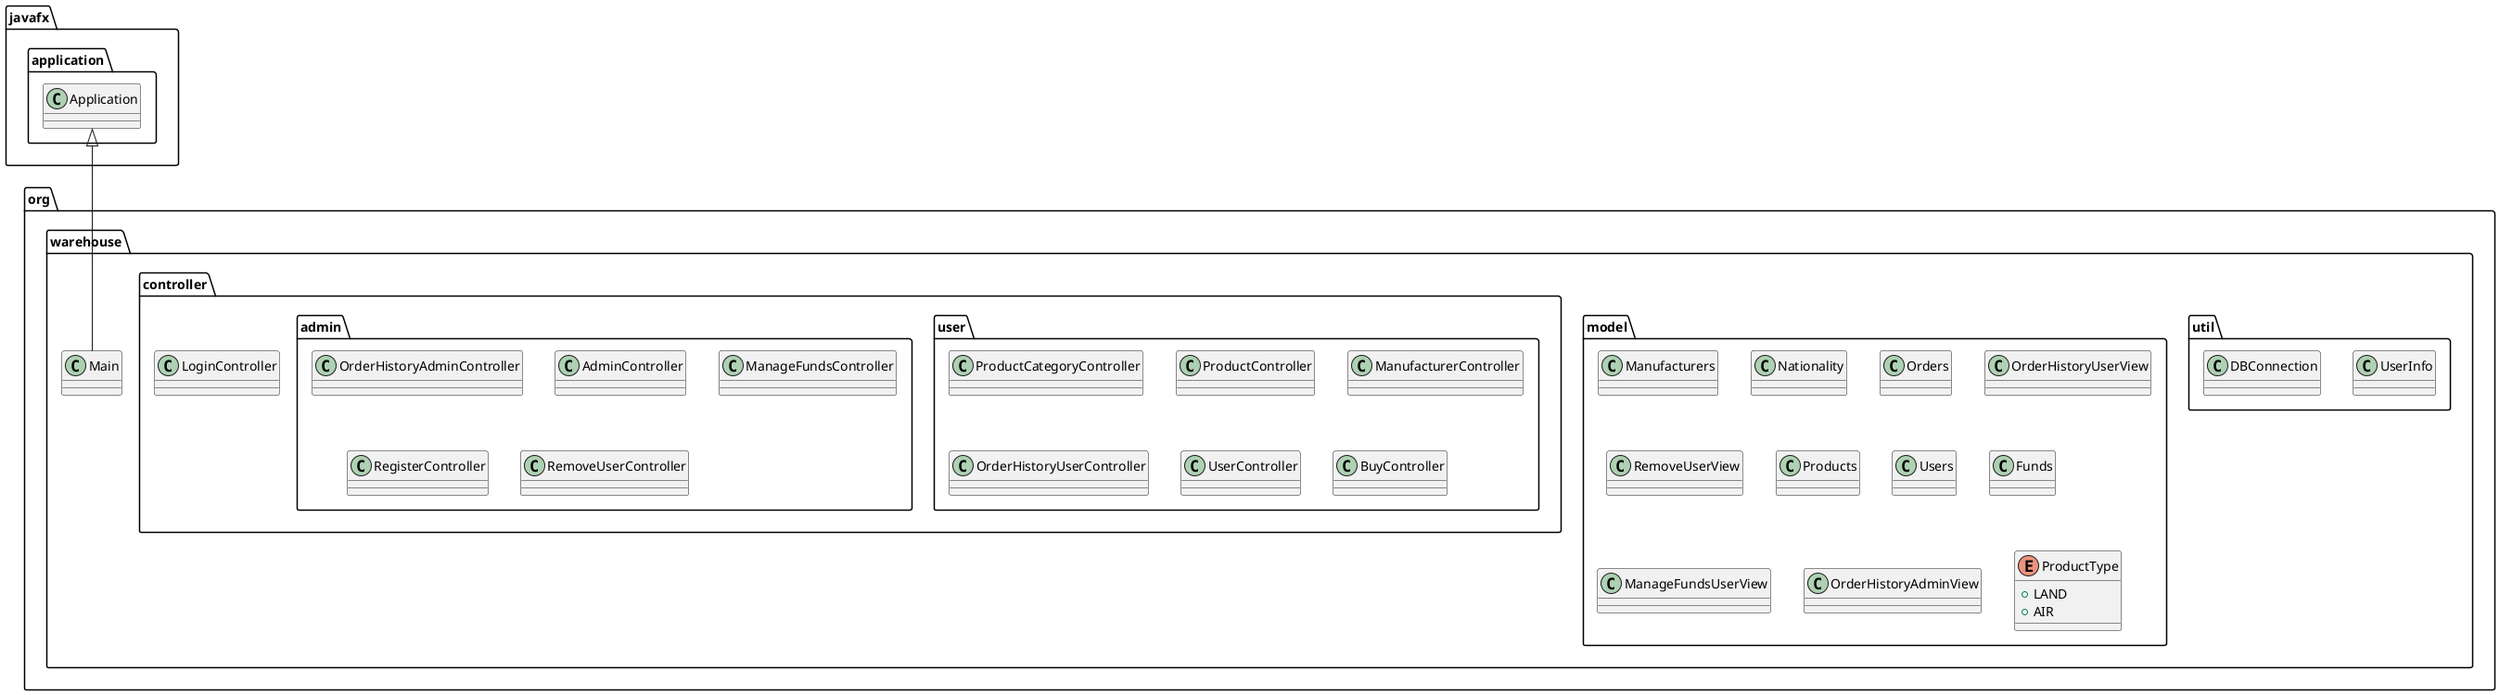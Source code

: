 @startuml
class org.warehouse.util.UserInfo {
}
class org.warehouse.model.Manufacturers {
}
class org.warehouse.controller.user.ProductCategoryController {
}
class org.warehouse.model.Nationality {
}
class org.warehouse.controller.user.ProductController {
}
class org.warehouse.model.Orders {
}
class org.warehouse.controller.admin.OrderHistoryAdminController {
}
class org.warehouse.model.OrderHistoryUserView {
}
class org.warehouse.controller.user.ManufacturerController {
}
class org.warehouse.model.RemoveUserView {
}
class org.warehouse.model.Products {
}
class org.warehouse.model.Users {
}
class org.warehouse.controller.admin.AdminController {
}
class org.warehouse.util.DBConnection {
}
class org.warehouse.controller.user.OrderHistoryUserController {
}
class org.warehouse.model.Funds {
}
class org.warehouse.model.ManageFundsUserView {
}
class org.warehouse.Main {
}
class org.warehouse.model.OrderHistoryAdminView {
}
class org.warehouse.controller.user.UserController {
}
class org.warehouse.controller.admin.ManageFundsController {
}
enum org.warehouse.model.ProductType {
+  LAND
+  AIR
}

class org.warehouse.controller.LoginController {
}
class org.warehouse.controller.user.BuyController {
}
class org.warehouse.controller.admin.RegisterController {
}
class org.warehouse.controller.admin.RemoveUserController {
}


javafx.application.Application <|-- org.warehouse.Main
@enduml